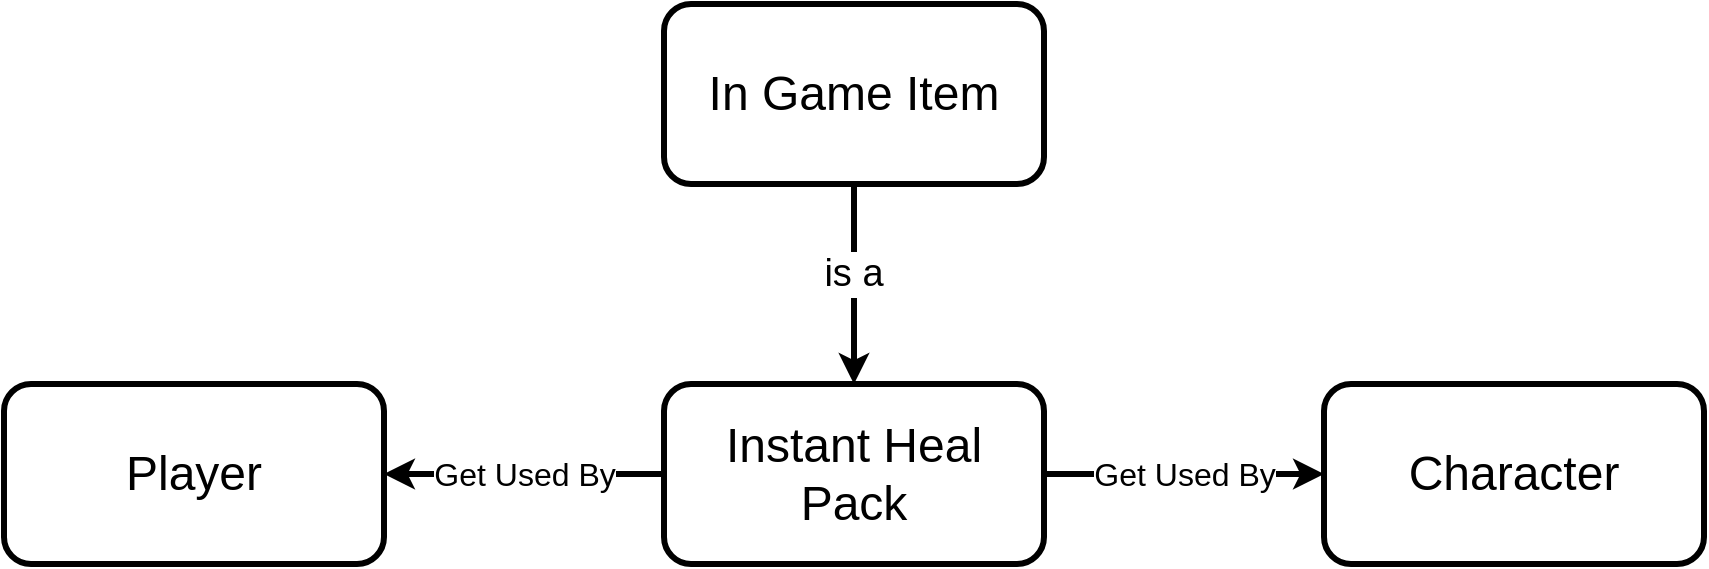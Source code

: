 <mxfile version="17.4.5" type="github">
  <diagram id="Lg1-m9rCkAn-F9dMwQVI" name="Page-1">
    <mxGraphModel dx="2272" dy="705" grid="1" gridSize="10" guides="1" tooltips="1" connect="1" arrows="1" fold="1" page="1" pageScale="1" pageWidth="850" pageHeight="1100" math="0" shadow="0">
      <root>
        <mxCell id="0" />
        <mxCell id="1" parent="0" />
        <mxCell id="ggECxQ5bnYkpTFamOA34-1" value="Get Used By" style="edgeStyle=orthogonalEdgeStyle;rounded=0;orthogonalLoop=1;jettySize=auto;html=1;exitX=0;exitY=0.5;exitDx=0;exitDy=0;fontSize=16;strokeWidth=3;" parent="1" source="ggECxQ5bnYkpTFamOA34-3" target="ggECxQ5bnYkpTFamOA34-4" edge="1">
          <mxGeometry relative="1" as="geometry" />
        </mxCell>
        <mxCell id="ggECxQ5bnYkpTFamOA34-2" value="Get Used By" style="edgeStyle=orthogonalEdgeStyle;rounded=0;orthogonalLoop=1;jettySize=auto;html=1;exitX=1;exitY=0.5;exitDx=0;exitDy=0;entryX=0;entryY=0.5;entryDx=0;entryDy=0;fontSize=16;strokeWidth=3;" parent="1" source="ggECxQ5bnYkpTFamOA34-3" target="ggECxQ5bnYkpTFamOA34-5" edge="1">
          <mxGeometry relative="1" as="geometry" />
        </mxCell>
        <mxCell id="ggECxQ5bnYkpTFamOA34-3" value="&lt;font style=&quot;font-size: 24px&quot;&gt;Instant Heal Pack&lt;br&gt;&lt;/font&gt;" style="rounded=1;whiteSpace=wrap;html=1;strokeWidth=3;" parent="1" vertex="1">
          <mxGeometry x="210" y="210" width="190" height="90" as="geometry" />
        </mxCell>
        <mxCell id="ggECxQ5bnYkpTFamOA34-4" value="&lt;font style=&quot;font-size: 24px&quot;&gt;Player&lt;/font&gt;" style="rounded=1;whiteSpace=wrap;html=1;strokeWidth=3;" parent="1" vertex="1">
          <mxGeometry x="-120" y="210" width="190" height="90" as="geometry" />
        </mxCell>
        <mxCell id="ggECxQ5bnYkpTFamOA34-5" value="&lt;font style=&quot;font-size: 24px&quot;&gt;Character&lt;/font&gt;" style="rounded=1;whiteSpace=wrap;html=1;strokeWidth=3;" parent="1" vertex="1">
          <mxGeometry x="540" y="210" width="190" height="90" as="geometry" />
        </mxCell>
        <mxCell id="qPg1bpDZ_K9uhxqoZi8M-2" style="edgeStyle=orthogonalEdgeStyle;rounded=0;orthogonalLoop=1;jettySize=auto;html=1;entryX=0.5;entryY=0;entryDx=0;entryDy=0;fontSize=19;strokeWidth=3;" edge="1" parent="1" source="qPg1bpDZ_K9uhxqoZi8M-1" target="ggECxQ5bnYkpTFamOA34-3">
          <mxGeometry relative="1" as="geometry" />
        </mxCell>
        <mxCell id="qPg1bpDZ_K9uhxqoZi8M-1" value="&lt;font style=&quot;font-size: 24px&quot;&gt;In Game Item&lt;br&gt;&lt;/font&gt;" style="rounded=1;whiteSpace=wrap;html=1;strokeWidth=3;" vertex="1" parent="1">
          <mxGeometry x="210" y="20" width="190" height="90" as="geometry" />
        </mxCell>
        <mxCell id="qPg1bpDZ_K9uhxqoZi8M-3" value="is a" style="text;html=1;strokeColor=none;fillColor=none;align=center;verticalAlign=middle;whiteSpace=wrap;rounded=0;labelBackgroundColor=default;fontSize=19;" vertex="1" parent="1">
          <mxGeometry x="275" y="140" width="60" height="30" as="geometry" />
        </mxCell>
      </root>
    </mxGraphModel>
  </diagram>
</mxfile>
